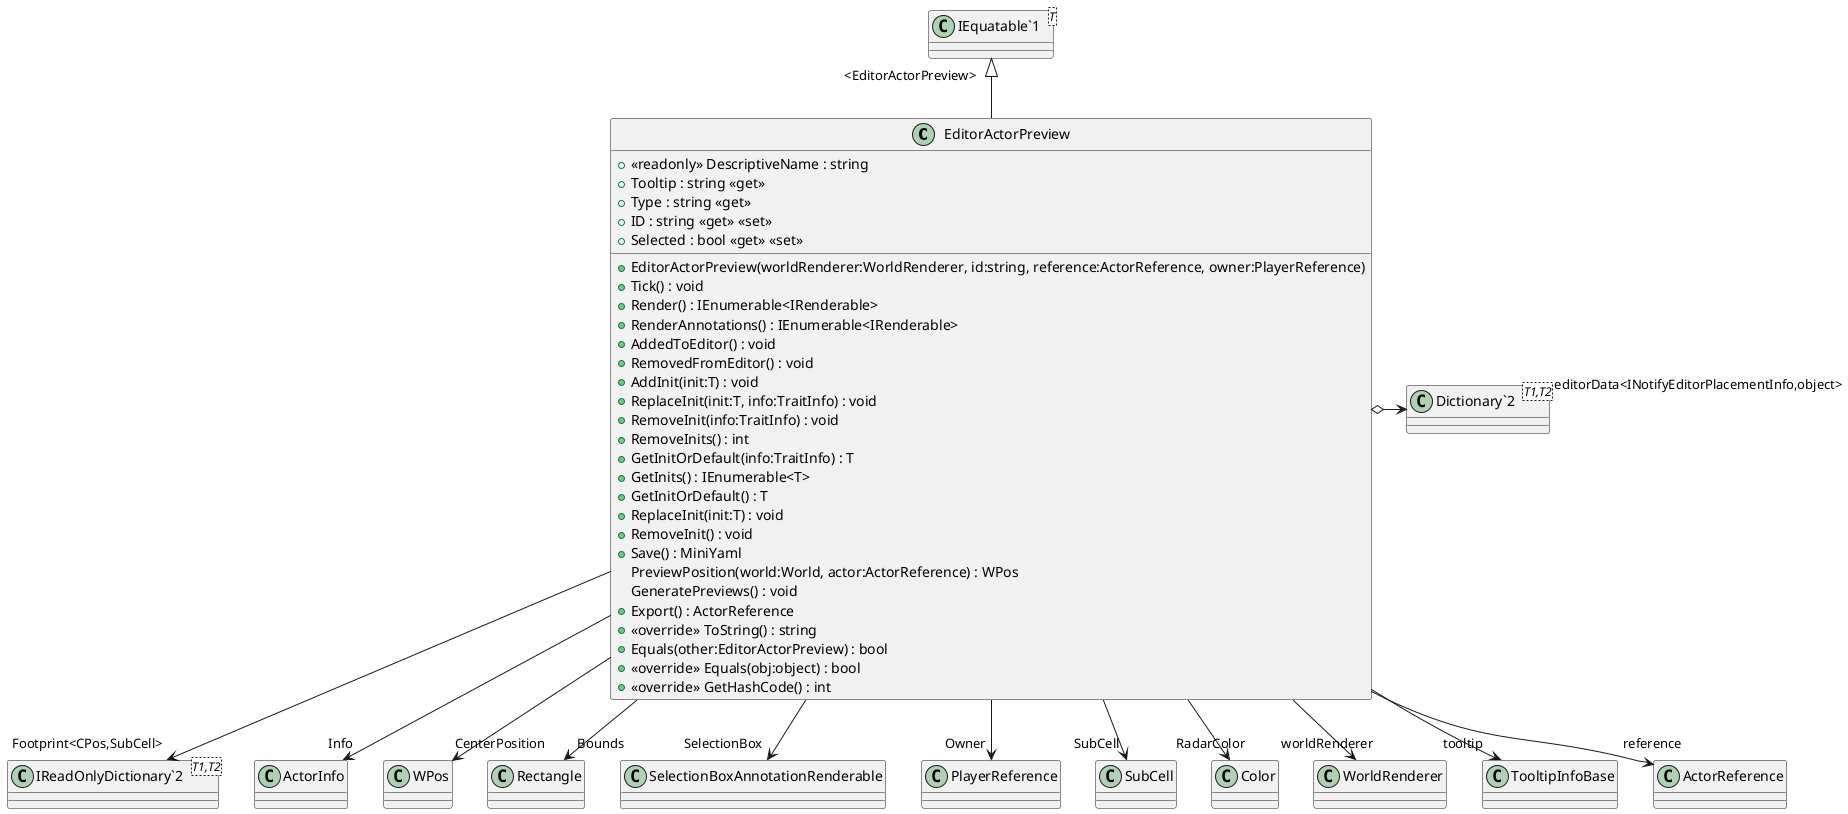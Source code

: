 @startuml
class EditorActorPreview {
    + <<readonly>> DescriptiveName : string
    + Tooltip : string <<get>>
    + Type : string <<get>>
    + ID : string <<get>> <<set>>
    + Selected : bool <<get>> <<set>>
    + EditorActorPreview(worldRenderer:WorldRenderer, id:string, reference:ActorReference, owner:PlayerReference)
    + Tick() : void
    + Render() : IEnumerable<IRenderable>
    + RenderAnnotations() : IEnumerable<IRenderable>
    + AddedToEditor() : void
    + RemovedFromEditor() : void
    + AddInit(init:T) : void
    + ReplaceInit(init:T, info:TraitInfo) : void
    + RemoveInit(info:TraitInfo) : void
    + RemoveInits() : int
    + GetInitOrDefault(info:TraitInfo) : T
    + GetInits() : IEnumerable<T>
    + GetInitOrDefault() : T
    + ReplaceInit(init:T) : void
    + RemoveInit() : void
    + Save() : MiniYaml
    PreviewPosition(world:World, actor:ActorReference) : WPos
    GeneratePreviews() : void
    + Export() : ActorReference
    + <<override>> ToString() : string
    + Equals(other:EditorActorPreview) : bool
    + <<override>> Equals(obj:object) : bool
    + <<override>> GetHashCode() : int
}
class "IEquatable`1"<T> {
}
class "IReadOnlyDictionary`2"<T1,T2> {
}
class "Dictionary`2"<T1,T2> {
}
"IEquatable`1" "<EditorActorPreview>" <|-- EditorActorPreview
EditorActorPreview --> "Info" ActorInfo
EditorActorPreview --> "CenterPosition" WPos
EditorActorPreview --> "Footprint<CPos,SubCell>" "IReadOnlyDictionary`2"
EditorActorPreview --> "Bounds" Rectangle
EditorActorPreview --> "SelectionBox" SelectionBoxAnnotationRenderable
EditorActorPreview --> "Owner" PlayerReference
EditorActorPreview --> "SubCell" SubCell
EditorActorPreview --> "RadarColor" Color
EditorActorPreview --> "worldRenderer" WorldRenderer
EditorActorPreview --> "tooltip" TooltipInfoBase
EditorActorPreview --> "reference" ActorReference
EditorActorPreview o-> "editorData<INotifyEditorPlacementInfo,object>" "Dictionary`2"
@enduml
